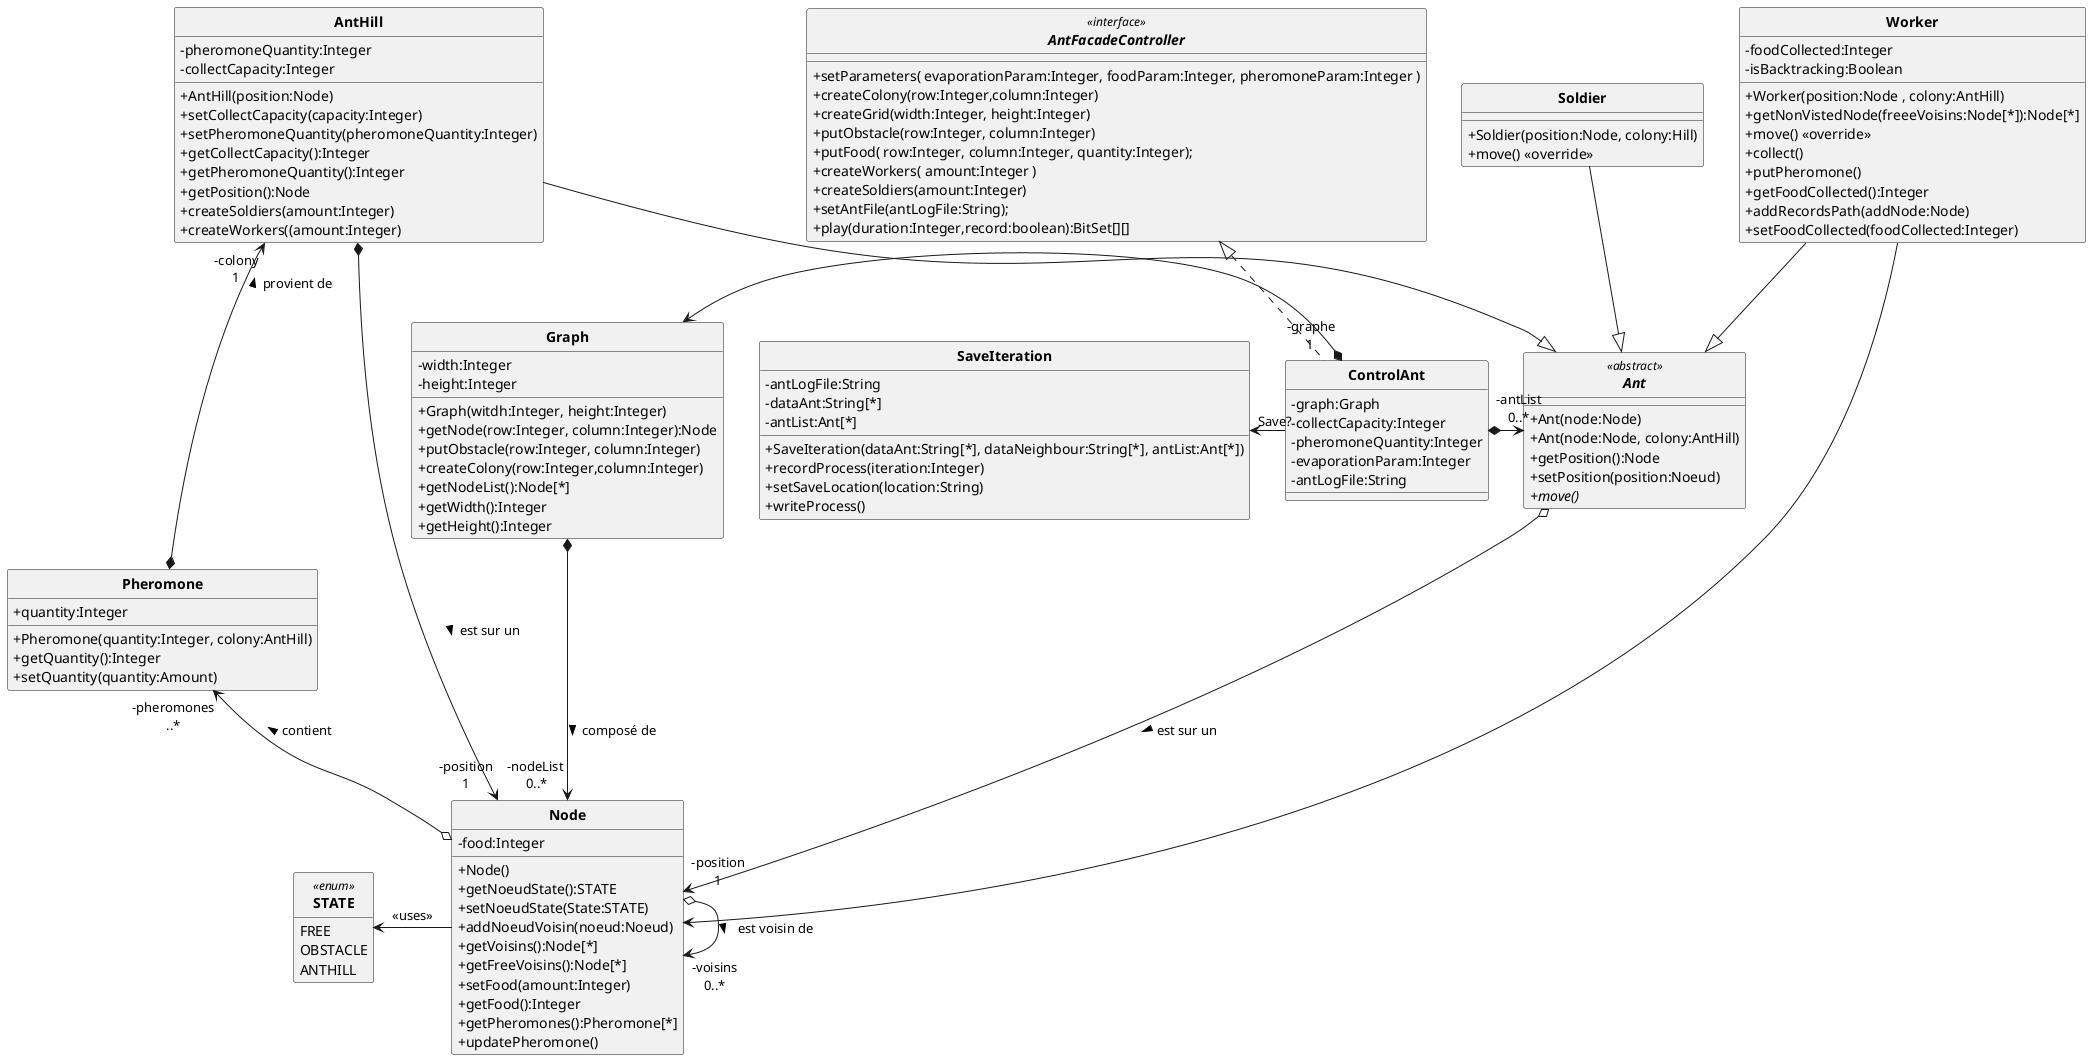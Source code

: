 @startuml
'https://plantuml.com/sequence-diagram
allow_mixing
skinparam style strictuml
skinparam classAttributeIconSize 0
skinparam circledCharacterRadius 0
skinparam circledCharacterFontSize 0
skinparam classFontStyle Bold
'autonumber
hide enum methods

'Controleur
interface AntFacadeController <<interface>> {
    +setParameters( evaporationParam:Integer, foodParam:Integer, pheromoneParam:Integer )
    +createColony(row:Integer,column:Integer)
    +createGrid(width:Integer, height:Integer)
    +putObstacle(row:Integer, column:Integer)
    +putFood( row:Integer, column:Integer, quantity:Integer);
    +createWorkers( amount:Integer )
    +createSoldiers(amount:Integer)
    +setAntFile(antLogFile:String);
    +play(duration:Integer,record:boolean):BitSet[][]
}


class Node{
    -food:Integer
    +Node()
    +getNoeudState():STATE
    +setNoeudState(State:STATE)
    +addNoeudVoisin(noeud:Noeud)
    +getVoisins():Node[*]
    +getFreeVoisins():Node[*]
    +setFood(amount:Integer)
    +getFood():Integer
    +getPheromones():Pheromone[*]
    +updatePheromone()
    '+compareTo(node:Node)<<override>>
}



enum STATE <<enum>> {
    FREE
    OBSTACLE
    ANTHILL
}

'class Food{
'    -amount:Integer
'    +Food()
'}
class Pheromone{
    +Pheromone(quantity:Integer, colony:AntHill)
    +quantity:Integer
    +getQuantity():Integer
    +setQuantity(quantity:Amount)
}


abstract Ant <<abstract>> {
    +Ant(node:Node)
    +Ant(node:Node, colony:AntHill)
    +getPosition():Node
    +setPosition(position:Noeud)
    {abstract} +move()
}
class AntHill{
    -pheromoneQuantity:Integer
    -collectCapacity:Integer
    +AntHill(position:Node)
    +setCollectCapacity(capacity:Integer)
    +setPheromoneQuantity(pheromoneQuantity:Integer)
    +getCollectCapacity():Integer
    +getPheromoneQuantity():Integer
    +getPosition():Node
    +createSoldiers(amount:Integer)
    +createWorkers((amount:Integer)
}
class Soldier{
    +Soldier(position:Node, colony:Hill)
    +move() <<override>>
}

class Worker {
    -foodCollected:Integer
    -isBacktracking:Boolean
    +Worker(position:Node , colony:AntHill)
    +getNonVistedNode(freeeVoisins:Node[*]):Node[*]
    +move() <<override>>
    +collect()
    +putPheromone()
    +getFoodCollected():Integer
    +addRecordsPath(addNode:Node)
    +setFoodCollected(foodCollected:Integer)
}


class ControlAnt implements AntFacadeController{
    -graph:Graph
    -collectCapacity:Integer
    -pheromoneQuantity:Integer
    -evaporationParam:Integer
    -antLogFile:String
}

class SaveIteration {
    -antLogFile:String
    -dataAnt:String[*]
    -antList:Ant[*]
    +SaveIteration(dataAnt:String[*], dataNeighbour:String[*], antList:Ant[*])
    +recordProcess(iteration:Integer)
    +setSaveLocation(location:String)
    +writeProcess()
}


class Graph{
 -width:Integer
 -height:Integer
 +Graph(witdh:Integer, height:Integer)
 +getNode(row:Integer, column:Integer):Node
 +putObstacle(row:Integer, column:Integer)
 +createColony(row:Integer,column:Integer)
 +getNodeList():Node[*]
 +getWidth():Integer
 +getHeight():Integer
}
SaveIteration <- "Save?" ControlAnt

Soldier --|> Ant
Worker --|> Ant
AntHill --|> Ant

Worker --> Node

ControlAnt "-graphe\n1 " *-l-> Graph
ControlAnt  *-r-> "-antList\n0..*" Ant


Graph *--> "-nodeList \n0..*" Node : composé de >

'historique = liste de noeud déjà passé par la fourmi
'"-position 1\n-historique 0..*"
Ant o---> "-position\n1" Node  : est sur un >
AntHill *--> "-position\n1" Node  : est sur un >
Node o-> "-voisins\n0..*"  Node  : est voisin de >

Node -l-> STATE : <<uses>>

'Ant *-> "-colony\n1" AntHill : provient de >
Pheromone *-u-> "-colony\n1" AntHill : provient de >
Node o-l-> "-pheromones\n..*" Pheromone : contient >


@enduml